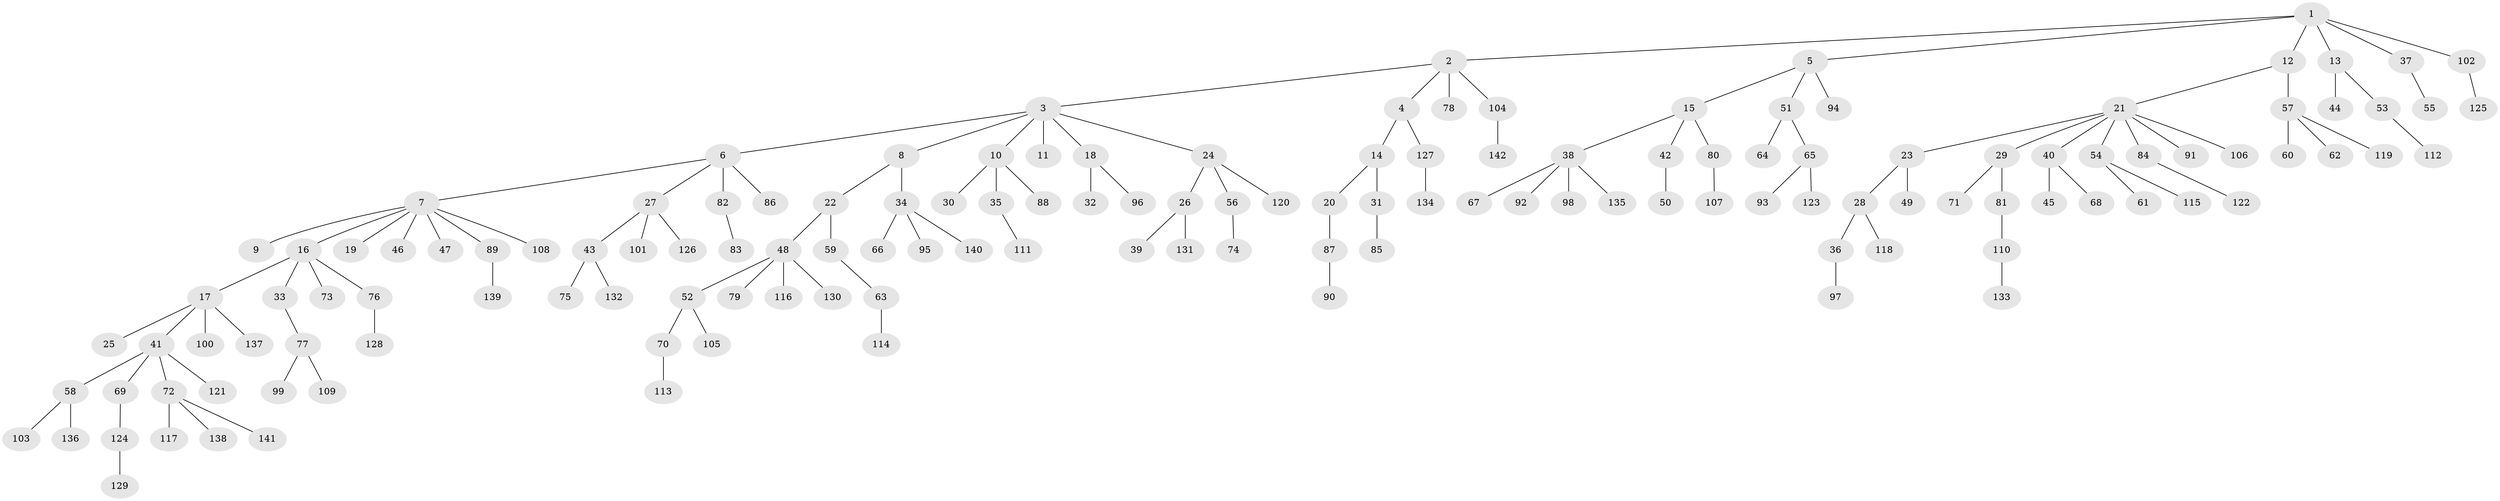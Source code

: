 // coarse degree distribution, {8: 0.023255813953488372, 2: 0.27906976744186046, 5: 0.023255813953488372, 3: 0.11627906976744186, 1: 0.5116279069767442, 4: 0.023255813953488372, 6: 0.023255813953488372}
// Generated by graph-tools (version 1.1) at 2025/51/03/04/25 22:51:26]
// undirected, 142 vertices, 141 edges
graph export_dot {
  node [color=gray90,style=filled];
  1;
  2;
  3;
  4;
  5;
  6;
  7;
  8;
  9;
  10;
  11;
  12;
  13;
  14;
  15;
  16;
  17;
  18;
  19;
  20;
  21;
  22;
  23;
  24;
  25;
  26;
  27;
  28;
  29;
  30;
  31;
  32;
  33;
  34;
  35;
  36;
  37;
  38;
  39;
  40;
  41;
  42;
  43;
  44;
  45;
  46;
  47;
  48;
  49;
  50;
  51;
  52;
  53;
  54;
  55;
  56;
  57;
  58;
  59;
  60;
  61;
  62;
  63;
  64;
  65;
  66;
  67;
  68;
  69;
  70;
  71;
  72;
  73;
  74;
  75;
  76;
  77;
  78;
  79;
  80;
  81;
  82;
  83;
  84;
  85;
  86;
  87;
  88;
  89;
  90;
  91;
  92;
  93;
  94;
  95;
  96;
  97;
  98;
  99;
  100;
  101;
  102;
  103;
  104;
  105;
  106;
  107;
  108;
  109;
  110;
  111;
  112;
  113;
  114;
  115;
  116;
  117;
  118;
  119;
  120;
  121;
  122;
  123;
  124;
  125;
  126;
  127;
  128;
  129;
  130;
  131;
  132;
  133;
  134;
  135;
  136;
  137;
  138;
  139;
  140;
  141;
  142;
  1 -- 2;
  1 -- 5;
  1 -- 12;
  1 -- 13;
  1 -- 37;
  1 -- 102;
  2 -- 3;
  2 -- 4;
  2 -- 78;
  2 -- 104;
  3 -- 6;
  3 -- 8;
  3 -- 10;
  3 -- 11;
  3 -- 18;
  3 -- 24;
  4 -- 14;
  4 -- 127;
  5 -- 15;
  5 -- 51;
  5 -- 94;
  6 -- 7;
  6 -- 27;
  6 -- 82;
  6 -- 86;
  7 -- 9;
  7 -- 16;
  7 -- 19;
  7 -- 46;
  7 -- 47;
  7 -- 89;
  7 -- 108;
  8 -- 22;
  8 -- 34;
  10 -- 30;
  10 -- 35;
  10 -- 88;
  12 -- 21;
  12 -- 57;
  13 -- 44;
  13 -- 53;
  14 -- 20;
  14 -- 31;
  15 -- 38;
  15 -- 42;
  15 -- 80;
  16 -- 17;
  16 -- 33;
  16 -- 73;
  16 -- 76;
  17 -- 25;
  17 -- 41;
  17 -- 100;
  17 -- 137;
  18 -- 32;
  18 -- 96;
  20 -- 87;
  21 -- 23;
  21 -- 29;
  21 -- 40;
  21 -- 54;
  21 -- 84;
  21 -- 91;
  21 -- 106;
  22 -- 48;
  22 -- 59;
  23 -- 28;
  23 -- 49;
  24 -- 26;
  24 -- 56;
  24 -- 120;
  26 -- 39;
  26 -- 131;
  27 -- 43;
  27 -- 101;
  27 -- 126;
  28 -- 36;
  28 -- 118;
  29 -- 71;
  29 -- 81;
  31 -- 85;
  33 -- 77;
  34 -- 66;
  34 -- 95;
  34 -- 140;
  35 -- 111;
  36 -- 97;
  37 -- 55;
  38 -- 67;
  38 -- 92;
  38 -- 98;
  38 -- 135;
  40 -- 45;
  40 -- 68;
  41 -- 58;
  41 -- 69;
  41 -- 72;
  41 -- 121;
  42 -- 50;
  43 -- 75;
  43 -- 132;
  48 -- 52;
  48 -- 79;
  48 -- 116;
  48 -- 130;
  51 -- 64;
  51 -- 65;
  52 -- 70;
  52 -- 105;
  53 -- 112;
  54 -- 61;
  54 -- 115;
  56 -- 74;
  57 -- 60;
  57 -- 62;
  57 -- 119;
  58 -- 103;
  58 -- 136;
  59 -- 63;
  63 -- 114;
  65 -- 93;
  65 -- 123;
  69 -- 124;
  70 -- 113;
  72 -- 117;
  72 -- 138;
  72 -- 141;
  76 -- 128;
  77 -- 99;
  77 -- 109;
  80 -- 107;
  81 -- 110;
  82 -- 83;
  84 -- 122;
  87 -- 90;
  89 -- 139;
  102 -- 125;
  104 -- 142;
  110 -- 133;
  124 -- 129;
  127 -- 134;
}
